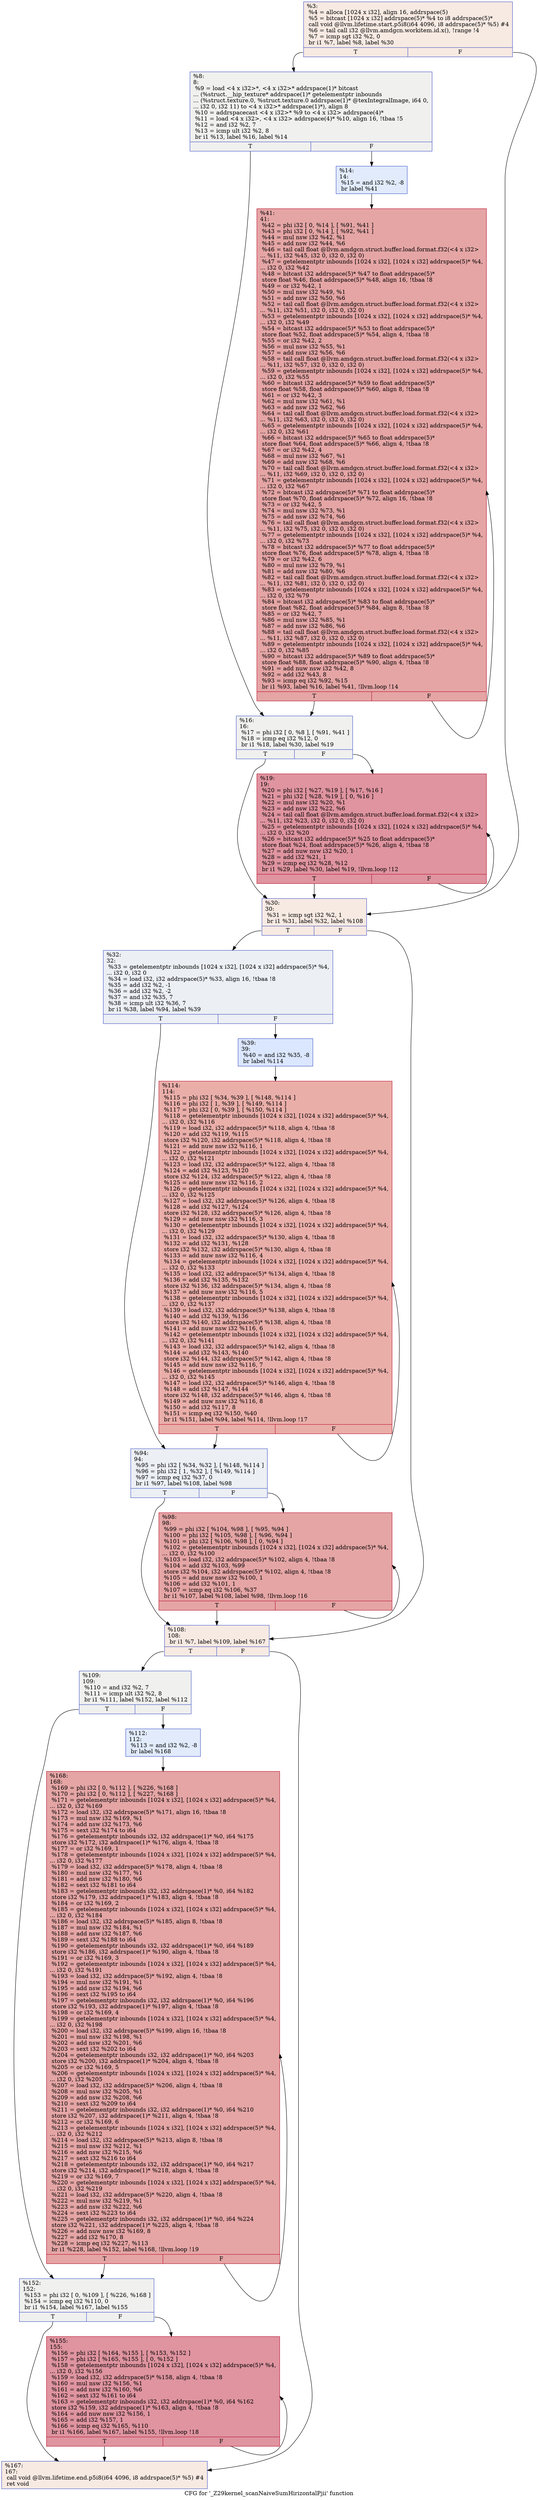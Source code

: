 digraph "CFG for '_Z29kernel_scanNaiveSumHirizontalPjii' function" {
	label="CFG for '_Z29kernel_scanNaiveSumHirizontalPjii' function";

	Node0x5c09e40 [shape=record,color="#3d50c3ff", style=filled, fillcolor="#eed0c070",label="{%3:\l  %4 = alloca [1024 x i32], align 16, addrspace(5)\l  %5 = bitcast [1024 x i32] addrspace(5)* %4 to i8 addrspace(5)*\l  call void @llvm.lifetime.start.p5i8(i64 4096, i8 addrspace(5)* %5) #4\l  %6 = tail call i32 @llvm.amdgcn.workitem.id.x(), !range !4\l  %7 = icmp sgt i32 %2, 0\l  br i1 %7, label %8, label %30\l|{<s0>T|<s1>F}}"];
	Node0x5c09e40:s0 -> Node0x5c0af30;
	Node0x5c09e40:s1 -> Node0x5c0afc0;
	Node0x5c0af30 [shape=record,color="#3d50c3ff", style=filled, fillcolor="#dedcdb70",label="{%8:\l8:                                                \l  %9 = load \<4 x i32\>*, \<4 x i32\>* addrspace(1)* bitcast\l... (%struct.__hip_texture* addrspace(1)* getelementptr inbounds\l... (%struct.texture.0, %struct.texture.0 addrspace(1)* @texIntegralImage, i64 0,\l... i32 0, i32 11) to \<4 x i32\>* addrspace(1)*), align 8\l  %10 = addrspacecast \<4 x i32\>* %9 to \<4 x i32\> addrspace(4)*\l  %11 = load \<4 x i32\>, \<4 x i32\> addrspace(4)* %10, align 16, !tbaa !5\l  %12 = and i32 %2, 7\l  %13 = icmp ult i32 %2, 8\l  br i1 %13, label %16, label %14\l|{<s0>T|<s1>F}}"];
	Node0x5c0af30:s0 -> Node0x5c09f70;
	Node0x5c0af30:s1 -> Node0x5c0bce0;
	Node0x5c0bce0 [shape=record,color="#3d50c3ff", style=filled, fillcolor="#bbd1f870",label="{%14:\l14:                                               \l  %15 = and i32 %2, -8\l  br label %41\l}"];
	Node0x5c0bce0 -> Node0x5c0bee0;
	Node0x5c09f70 [shape=record,color="#3d50c3ff", style=filled, fillcolor="#dedcdb70",label="{%16:\l16:                                               \l  %17 = phi i32 [ 0, %8 ], [ %91, %41 ]\l  %18 = icmp eq i32 %12, 0\l  br i1 %18, label %30, label %19\l|{<s0>T|<s1>F}}"];
	Node0x5c09f70:s0 -> Node0x5c0afc0;
	Node0x5c09f70:s1 -> Node0x5c0c1a0;
	Node0x5c0c1a0 [shape=record,color="#b70d28ff", style=filled, fillcolor="#b70d2870",label="{%19:\l19:                                               \l  %20 = phi i32 [ %27, %19 ], [ %17, %16 ]\l  %21 = phi i32 [ %28, %19 ], [ 0, %16 ]\l  %22 = mul nsw i32 %20, %1\l  %23 = add nsw i32 %22, %6\l  %24 = tail call float @llvm.amdgcn.struct.buffer.load.format.f32(\<4 x i32\>\l... %11, i32 %23, i32 0, i32 0, i32 0)\l  %25 = getelementptr inbounds [1024 x i32], [1024 x i32] addrspace(5)* %4,\l... i32 0, i32 %20\l  %26 = bitcast i32 addrspace(5)* %25 to float addrspace(5)*\l  store float %24, float addrspace(5)* %26, align 4, !tbaa !8\l  %27 = add nuw nsw i32 %20, 1\l  %28 = add i32 %21, 1\l  %29 = icmp eq i32 %28, %12\l  br i1 %29, label %30, label %19, !llvm.loop !12\l|{<s0>T|<s1>F}}"];
	Node0x5c0c1a0:s0 -> Node0x5c0afc0;
	Node0x5c0c1a0:s1 -> Node0x5c0c1a0;
	Node0x5c0afc0 [shape=record,color="#3d50c3ff", style=filled, fillcolor="#eed0c070",label="{%30:\l30:                                               \l  %31 = icmp sgt i32 %2, 1\l  br i1 %31, label %32, label %108\l|{<s0>T|<s1>F}}"];
	Node0x5c0afc0:s0 -> Node0x5c0cf90;
	Node0x5c0afc0:s1 -> Node0x5c0cfe0;
	Node0x5c0cf90 [shape=record,color="#3d50c3ff", style=filled, fillcolor="#d4dbe670",label="{%32:\l32:                                               \l  %33 = getelementptr inbounds [1024 x i32], [1024 x i32] addrspace(5)* %4,\l... i32 0, i32 0\l  %34 = load i32, i32 addrspace(5)* %33, align 16, !tbaa !8\l  %35 = add i32 %2, -1\l  %36 = add i32 %2, -2\l  %37 = and i32 %35, 7\l  %38 = icmp ult i32 %36, 7\l  br i1 %38, label %94, label %39\l|{<s0>T|<s1>F}}"];
	Node0x5c0cf90:s0 -> Node0x5c0c060;
	Node0x5c0cf90:s1 -> Node0x5c0dbf0;
	Node0x5c0dbf0 [shape=record,color="#3d50c3ff", style=filled, fillcolor="#aec9fc70",label="{%39:\l39:                                               \l  %40 = and i32 %35, -8\l  br label %114\l}"];
	Node0x5c0dbf0 -> Node0x5c0ddc0;
	Node0x5c0bee0 [shape=record,color="#b70d28ff", style=filled, fillcolor="#c5333470",label="{%41:\l41:                                               \l  %42 = phi i32 [ 0, %14 ], [ %91, %41 ]\l  %43 = phi i32 [ 0, %14 ], [ %92, %41 ]\l  %44 = mul nsw i32 %42, %1\l  %45 = add nsw i32 %44, %6\l  %46 = tail call float @llvm.amdgcn.struct.buffer.load.format.f32(\<4 x i32\>\l... %11, i32 %45, i32 0, i32 0, i32 0)\l  %47 = getelementptr inbounds [1024 x i32], [1024 x i32] addrspace(5)* %4,\l... i32 0, i32 %42\l  %48 = bitcast i32 addrspace(5)* %47 to float addrspace(5)*\l  store float %46, float addrspace(5)* %48, align 16, !tbaa !8\l  %49 = or i32 %42, 1\l  %50 = mul nsw i32 %49, %1\l  %51 = add nsw i32 %50, %6\l  %52 = tail call float @llvm.amdgcn.struct.buffer.load.format.f32(\<4 x i32\>\l... %11, i32 %51, i32 0, i32 0, i32 0)\l  %53 = getelementptr inbounds [1024 x i32], [1024 x i32] addrspace(5)* %4,\l... i32 0, i32 %49\l  %54 = bitcast i32 addrspace(5)* %53 to float addrspace(5)*\l  store float %52, float addrspace(5)* %54, align 4, !tbaa !8\l  %55 = or i32 %42, 2\l  %56 = mul nsw i32 %55, %1\l  %57 = add nsw i32 %56, %6\l  %58 = tail call float @llvm.amdgcn.struct.buffer.load.format.f32(\<4 x i32\>\l... %11, i32 %57, i32 0, i32 0, i32 0)\l  %59 = getelementptr inbounds [1024 x i32], [1024 x i32] addrspace(5)* %4,\l... i32 0, i32 %55\l  %60 = bitcast i32 addrspace(5)* %59 to float addrspace(5)*\l  store float %58, float addrspace(5)* %60, align 8, !tbaa !8\l  %61 = or i32 %42, 3\l  %62 = mul nsw i32 %61, %1\l  %63 = add nsw i32 %62, %6\l  %64 = tail call float @llvm.amdgcn.struct.buffer.load.format.f32(\<4 x i32\>\l... %11, i32 %63, i32 0, i32 0, i32 0)\l  %65 = getelementptr inbounds [1024 x i32], [1024 x i32] addrspace(5)* %4,\l... i32 0, i32 %61\l  %66 = bitcast i32 addrspace(5)* %65 to float addrspace(5)*\l  store float %64, float addrspace(5)* %66, align 4, !tbaa !8\l  %67 = or i32 %42, 4\l  %68 = mul nsw i32 %67, %1\l  %69 = add nsw i32 %68, %6\l  %70 = tail call float @llvm.amdgcn.struct.buffer.load.format.f32(\<4 x i32\>\l... %11, i32 %69, i32 0, i32 0, i32 0)\l  %71 = getelementptr inbounds [1024 x i32], [1024 x i32] addrspace(5)* %4,\l... i32 0, i32 %67\l  %72 = bitcast i32 addrspace(5)* %71 to float addrspace(5)*\l  store float %70, float addrspace(5)* %72, align 16, !tbaa !8\l  %73 = or i32 %42, 5\l  %74 = mul nsw i32 %73, %1\l  %75 = add nsw i32 %74, %6\l  %76 = tail call float @llvm.amdgcn.struct.buffer.load.format.f32(\<4 x i32\>\l... %11, i32 %75, i32 0, i32 0, i32 0)\l  %77 = getelementptr inbounds [1024 x i32], [1024 x i32] addrspace(5)* %4,\l... i32 0, i32 %73\l  %78 = bitcast i32 addrspace(5)* %77 to float addrspace(5)*\l  store float %76, float addrspace(5)* %78, align 4, !tbaa !8\l  %79 = or i32 %42, 6\l  %80 = mul nsw i32 %79, %1\l  %81 = add nsw i32 %80, %6\l  %82 = tail call float @llvm.amdgcn.struct.buffer.load.format.f32(\<4 x i32\>\l... %11, i32 %81, i32 0, i32 0, i32 0)\l  %83 = getelementptr inbounds [1024 x i32], [1024 x i32] addrspace(5)* %4,\l... i32 0, i32 %79\l  %84 = bitcast i32 addrspace(5)* %83 to float addrspace(5)*\l  store float %82, float addrspace(5)* %84, align 8, !tbaa !8\l  %85 = or i32 %42, 7\l  %86 = mul nsw i32 %85, %1\l  %87 = add nsw i32 %86, %6\l  %88 = tail call float @llvm.amdgcn.struct.buffer.load.format.f32(\<4 x i32\>\l... %11, i32 %87, i32 0, i32 0, i32 0)\l  %89 = getelementptr inbounds [1024 x i32], [1024 x i32] addrspace(5)* %4,\l... i32 0, i32 %85\l  %90 = bitcast i32 addrspace(5)* %89 to float addrspace(5)*\l  store float %88, float addrspace(5)* %90, align 4, !tbaa !8\l  %91 = add nuw nsw i32 %42, 8\l  %92 = add i32 %43, 8\l  %93 = icmp eq i32 %92, %15\l  br i1 %93, label %16, label %41, !llvm.loop !14\l|{<s0>T|<s1>F}}"];
	Node0x5c0bee0:s0 -> Node0x5c09f70;
	Node0x5c0bee0:s1 -> Node0x5c0bee0;
	Node0x5c0c060 [shape=record,color="#3d50c3ff", style=filled, fillcolor="#d4dbe670",label="{%94:\l94:                                               \l  %95 = phi i32 [ %34, %32 ], [ %148, %114 ]\l  %96 = phi i32 [ 1, %32 ], [ %149, %114 ]\l  %97 = icmp eq i32 %37, 0\l  br i1 %97, label %108, label %98\l|{<s0>T|<s1>F}}"];
	Node0x5c0c060:s0 -> Node0x5c0cfe0;
	Node0x5c0c060:s1 -> Node0x5c10f00;
	Node0x5c10f00 [shape=record,color="#b70d28ff", style=filled, fillcolor="#c5333470",label="{%98:\l98:                                               \l  %99 = phi i32 [ %104, %98 ], [ %95, %94 ]\l  %100 = phi i32 [ %105, %98 ], [ %96, %94 ]\l  %101 = phi i32 [ %106, %98 ], [ 0, %94 ]\l  %102 = getelementptr inbounds [1024 x i32], [1024 x i32] addrspace(5)* %4,\l... i32 0, i32 %100\l  %103 = load i32, i32 addrspace(5)* %102, align 4, !tbaa !8\l  %104 = add i32 %103, %99\l  store i32 %104, i32 addrspace(5)* %102, align 4, !tbaa !8\l  %105 = add nuw nsw i32 %100, 1\l  %106 = add i32 %101, 1\l  %107 = icmp eq i32 %106, %37\l  br i1 %107, label %108, label %98, !llvm.loop !16\l|{<s0>T|<s1>F}}"];
	Node0x5c10f00:s0 -> Node0x5c0cfe0;
	Node0x5c10f00:s1 -> Node0x5c10f00;
	Node0x5c0cfe0 [shape=record,color="#3d50c3ff", style=filled, fillcolor="#eed0c070",label="{%108:\l108:                                              \l  br i1 %7, label %109, label %167\l|{<s0>T|<s1>F}}"];
	Node0x5c0cfe0:s0 -> Node0x5c11890;
	Node0x5c0cfe0:s1 -> Node0x5c118e0;
	Node0x5c11890 [shape=record,color="#3d50c3ff", style=filled, fillcolor="#dedcdb70",label="{%109:\l109:                                              \l  %110 = and i32 %2, 7\l  %111 = icmp ult i32 %2, 8\l  br i1 %111, label %152, label %112\l|{<s0>T|<s1>F}}"];
	Node0x5c11890:s0 -> Node0x5c11b40;
	Node0x5c11890:s1 -> Node0x5c11b90;
	Node0x5c11b90 [shape=record,color="#3d50c3ff", style=filled, fillcolor="#bbd1f870",label="{%112:\l112:                                              \l  %113 = and i32 %2, -8\l  br label %168\l}"];
	Node0x5c11b90 -> Node0x5c11d60;
	Node0x5c0ddc0 [shape=record,color="#b70d28ff", style=filled, fillcolor="#d0473d70",label="{%114:\l114:                                              \l  %115 = phi i32 [ %34, %39 ], [ %148, %114 ]\l  %116 = phi i32 [ 1, %39 ], [ %149, %114 ]\l  %117 = phi i32 [ 0, %39 ], [ %150, %114 ]\l  %118 = getelementptr inbounds [1024 x i32], [1024 x i32] addrspace(5)* %4,\l... i32 0, i32 %116\l  %119 = load i32, i32 addrspace(5)* %118, align 4, !tbaa !8\l  %120 = add i32 %119, %115\l  store i32 %120, i32 addrspace(5)* %118, align 4, !tbaa !8\l  %121 = add nuw nsw i32 %116, 1\l  %122 = getelementptr inbounds [1024 x i32], [1024 x i32] addrspace(5)* %4,\l... i32 0, i32 %121\l  %123 = load i32, i32 addrspace(5)* %122, align 4, !tbaa !8\l  %124 = add i32 %123, %120\l  store i32 %124, i32 addrspace(5)* %122, align 4, !tbaa !8\l  %125 = add nuw nsw i32 %116, 2\l  %126 = getelementptr inbounds [1024 x i32], [1024 x i32] addrspace(5)* %4,\l... i32 0, i32 %125\l  %127 = load i32, i32 addrspace(5)* %126, align 4, !tbaa !8\l  %128 = add i32 %127, %124\l  store i32 %128, i32 addrspace(5)* %126, align 4, !tbaa !8\l  %129 = add nuw nsw i32 %116, 3\l  %130 = getelementptr inbounds [1024 x i32], [1024 x i32] addrspace(5)* %4,\l... i32 0, i32 %129\l  %131 = load i32, i32 addrspace(5)* %130, align 4, !tbaa !8\l  %132 = add i32 %131, %128\l  store i32 %132, i32 addrspace(5)* %130, align 4, !tbaa !8\l  %133 = add nuw nsw i32 %116, 4\l  %134 = getelementptr inbounds [1024 x i32], [1024 x i32] addrspace(5)* %4,\l... i32 0, i32 %133\l  %135 = load i32, i32 addrspace(5)* %134, align 4, !tbaa !8\l  %136 = add i32 %135, %132\l  store i32 %136, i32 addrspace(5)* %134, align 4, !tbaa !8\l  %137 = add nuw nsw i32 %116, 5\l  %138 = getelementptr inbounds [1024 x i32], [1024 x i32] addrspace(5)* %4,\l... i32 0, i32 %137\l  %139 = load i32, i32 addrspace(5)* %138, align 4, !tbaa !8\l  %140 = add i32 %139, %136\l  store i32 %140, i32 addrspace(5)* %138, align 4, !tbaa !8\l  %141 = add nuw nsw i32 %116, 6\l  %142 = getelementptr inbounds [1024 x i32], [1024 x i32] addrspace(5)* %4,\l... i32 0, i32 %141\l  %143 = load i32, i32 addrspace(5)* %142, align 4, !tbaa !8\l  %144 = add i32 %143, %140\l  store i32 %144, i32 addrspace(5)* %142, align 4, !tbaa !8\l  %145 = add nuw nsw i32 %116, 7\l  %146 = getelementptr inbounds [1024 x i32], [1024 x i32] addrspace(5)* %4,\l... i32 0, i32 %145\l  %147 = load i32, i32 addrspace(5)* %146, align 4, !tbaa !8\l  %148 = add i32 %147, %144\l  store i32 %148, i32 addrspace(5)* %146, align 4, !tbaa !8\l  %149 = add nuw nsw i32 %116, 8\l  %150 = add i32 %117, 8\l  %151 = icmp eq i32 %150, %40\l  br i1 %151, label %94, label %114, !llvm.loop !17\l|{<s0>T|<s1>F}}"];
	Node0x5c0ddc0:s0 -> Node0x5c0c060;
	Node0x5c0ddc0:s1 -> Node0x5c0ddc0;
	Node0x5c11b40 [shape=record,color="#3d50c3ff", style=filled, fillcolor="#dedcdb70",label="{%152:\l152:                                              \l  %153 = phi i32 [ 0, %109 ], [ %226, %168 ]\l  %154 = icmp eq i32 %110, 0\l  br i1 %154, label %167, label %155\l|{<s0>T|<s1>F}}"];
	Node0x5c11b40:s0 -> Node0x5c118e0;
	Node0x5c11b40:s1 -> Node0x5c13ed0;
	Node0x5c13ed0 [shape=record,color="#b70d28ff", style=filled, fillcolor="#b70d2870",label="{%155:\l155:                                              \l  %156 = phi i32 [ %164, %155 ], [ %153, %152 ]\l  %157 = phi i32 [ %165, %155 ], [ 0, %152 ]\l  %158 = getelementptr inbounds [1024 x i32], [1024 x i32] addrspace(5)* %4,\l... i32 0, i32 %156\l  %159 = load i32, i32 addrspace(5)* %158, align 4, !tbaa !8\l  %160 = mul nsw i32 %156, %1\l  %161 = add nsw i32 %160, %6\l  %162 = sext i32 %161 to i64\l  %163 = getelementptr inbounds i32, i32 addrspace(1)* %0, i64 %162\l  store i32 %159, i32 addrspace(1)* %163, align 4, !tbaa !8\l  %164 = add nuw nsw i32 %156, 1\l  %165 = add i32 %157, 1\l  %166 = icmp eq i32 %165, %110\l  br i1 %166, label %167, label %155, !llvm.loop !18\l|{<s0>T|<s1>F}}"];
	Node0x5c13ed0:s0 -> Node0x5c118e0;
	Node0x5c13ed0:s1 -> Node0x5c13ed0;
	Node0x5c118e0 [shape=record,color="#3d50c3ff", style=filled, fillcolor="#eed0c070",label="{%167:\l167:                                              \l  call void @llvm.lifetime.end.p5i8(i64 4096, i8 addrspace(5)* %5) #4\l  ret void\l}"];
	Node0x5c11d60 [shape=record,color="#b70d28ff", style=filled, fillcolor="#c5333470",label="{%168:\l168:                                              \l  %169 = phi i32 [ 0, %112 ], [ %226, %168 ]\l  %170 = phi i32 [ 0, %112 ], [ %227, %168 ]\l  %171 = getelementptr inbounds [1024 x i32], [1024 x i32] addrspace(5)* %4,\l... i32 0, i32 %169\l  %172 = load i32, i32 addrspace(5)* %171, align 16, !tbaa !8\l  %173 = mul nsw i32 %169, %1\l  %174 = add nsw i32 %173, %6\l  %175 = sext i32 %174 to i64\l  %176 = getelementptr inbounds i32, i32 addrspace(1)* %0, i64 %175\l  store i32 %172, i32 addrspace(1)* %176, align 4, !tbaa !8\l  %177 = or i32 %169, 1\l  %178 = getelementptr inbounds [1024 x i32], [1024 x i32] addrspace(5)* %4,\l... i32 0, i32 %177\l  %179 = load i32, i32 addrspace(5)* %178, align 4, !tbaa !8\l  %180 = mul nsw i32 %177, %1\l  %181 = add nsw i32 %180, %6\l  %182 = sext i32 %181 to i64\l  %183 = getelementptr inbounds i32, i32 addrspace(1)* %0, i64 %182\l  store i32 %179, i32 addrspace(1)* %183, align 4, !tbaa !8\l  %184 = or i32 %169, 2\l  %185 = getelementptr inbounds [1024 x i32], [1024 x i32] addrspace(5)* %4,\l... i32 0, i32 %184\l  %186 = load i32, i32 addrspace(5)* %185, align 8, !tbaa !8\l  %187 = mul nsw i32 %184, %1\l  %188 = add nsw i32 %187, %6\l  %189 = sext i32 %188 to i64\l  %190 = getelementptr inbounds i32, i32 addrspace(1)* %0, i64 %189\l  store i32 %186, i32 addrspace(1)* %190, align 4, !tbaa !8\l  %191 = or i32 %169, 3\l  %192 = getelementptr inbounds [1024 x i32], [1024 x i32] addrspace(5)* %4,\l... i32 0, i32 %191\l  %193 = load i32, i32 addrspace(5)* %192, align 4, !tbaa !8\l  %194 = mul nsw i32 %191, %1\l  %195 = add nsw i32 %194, %6\l  %196 = sext i32 %195 to i64\l  %197 = getelementptr inbounds i32, i32 addrspace(1)* %0, i64 %196\l  store i32 %193, i32 addrspace(1)* %197, align 4, !tbaa !8\l  %198 = or i32 %169, 4\l  %199 = getelementptr inbounds [1024 x i32], [1024 x i32] addrspace(5)* %4,\l... i32 0, i32 %198\l  %200 = load i32, i32 addrspace(5)* %199, align 16, !tbaa !8\l  %201 = mul nsw i32 %198, %1\l  %202 = add nsw i32 %201, %6\l  %203 = sext i32 %202 to i64\l  %204 = getelementptr inbounds i32, i32 addrspace(1)* %0, i64 %203\l  store i32 %200, i32 addrspace(1)* %204, align 4, !tbaa !8\l  %205 = or i32 %169, 5\l  %206 = getelementptr inbounds [1024 x i32], [1024 x i32] addrspace(5)* %4,\l... i32 0, i32 %205\l  %207 = load i32, i32 addrspace(5)* %206, align 4, !tbaa !8\l  %208 = mul nsw i32 %205, %1\l  %209 = add nsw i32 %208, %6\l  %210 = sext i32 %209 to i64\l  %211 = getelementptr inbounds i32, i32 addrspace(1)* %0, i64 %210\l  store i32 %207, i32 addrspace(1)* %211, align 4, !tbaa !8\l  %212 = or i32 %169, 6\l  %213 = getelementptr inbounds [1024 x i32], [1024 x i32] addrspace(5)* %4,\l... i32 0, i32 %212\l  %214 = load i32, i32 addrspace(5)* %213, align 8, !tbaa !8\l  %215 = mul nsw i32 %212, %1\l  %216 = add nsw i32 %215, %6\l  %217 = sext i32 %216 to i64\l  %218 = getelementptr inbounds i32, i32 addrspace(1)* %0, i64 %217\l  store i32 %214, i32 addrspace(1)* %218, align 4, !tbaa !8\l  %219 = or i32 %169, 7\l  %220 = getelementptr inbounds [1024 x i32], [1024 x i32] addrspace(5)* %4,\l... i32 0, i32 %219\l  %221 = load i32, i32 addrspace(5)* %220, align 4, !tbaa !8\l  %222 = mul nsw i32 %219, %1\l  %223 = add nsw i32 %222, %6\l  %224 = sext i32 %223 to i64\l  %225 = getelementptr inbounds i32, i32 addrspace(1)* %0, i64 %224\l  store i32 %221, i32 addrspace(1)* %225, align 4, !tbaa !8\l  %226 = add nuw nsw i32 %169, 8\l  %227 = add i32 %170, 8\l  %228 = icmp eq i32 %227, %113\l  br i1 %228, label %152, label %168, !llvm.loop !19\l|{<s0>T|<s1>F}}"];
	Node0x5c11d60:s0 -> Node0x5c11b40;
	Node0x5c11d60:s1 -> Node0x5c11d60;
}
